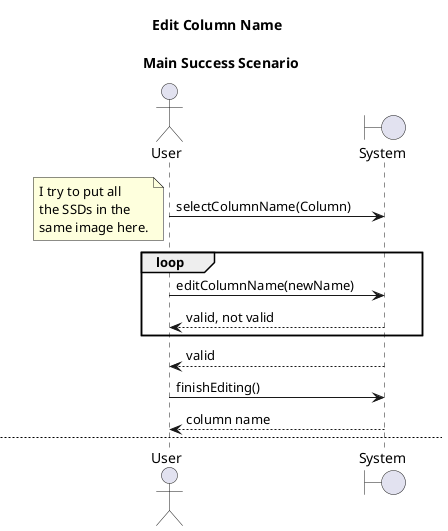 @startuml
title Edit Column Name  \n\nMain Success Scenario
Actor User
Boundary System
User -> System: selectColumnName(Column)
note left
    I try to put all
    the SSDs in the
    same image here.
end note
loop
    User -> System: editColumnName(newName)
    System --> User: valid, not valid
end
System --> User: valid
User -> System: finishEditing()
System --> User: column name




newpage User tries invalid name
User -> System: selectColumnName(Column)
loop invalid
    loop
        User -> System: editColumnName(newName)
        System --> User: valid, invalid
    end
    User -> System: tryToFinish()
    System --> User: valid, invalid
end

System --> User: column name

newpage User cancels editing
User -> System: selectColumnName(Column)
loop
    User -> System: editColumnName(newName)
    System --> User: valid, not valid
end
User -> System: cancelEditing()
note left
    I think we do not need
    the valid confirmation.
    It can be invalid also
    when the user cancels.
end note
System --> User: original unedited column name
@enduml